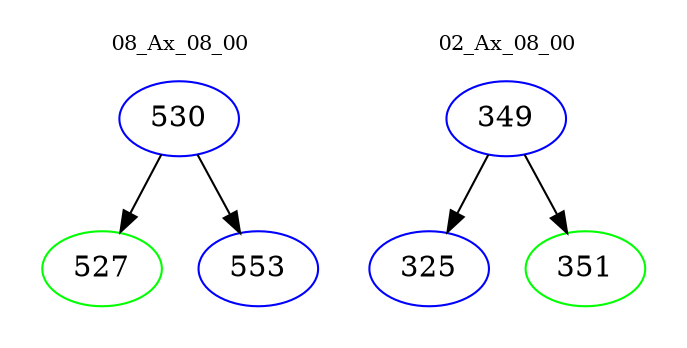 digraph{
subgraph cluster_0 {
color = white
label = "08_Ax_08_00";
fontsize=10;
T0_530 [label="530", color="blue"]
T0_530 -> T0_527 [color="black"]
T0_527 [label="527", color="green"]
T0_530 -> T0_553 [color="black"]
T0_553 [label="553", color="blue"]
}
subgraph cluster_1 {
color = white
label = "02_Ax_08_00";
fontsize=10;
T1_349 [label="349", color="blue"]
T1_349 -> T1_325 [color="black"]
T1_325 [label="325", color="blue"]
T1_349 -> T1_351 [color="black"]
T1_351 [label="351", color="green"]
}
}

